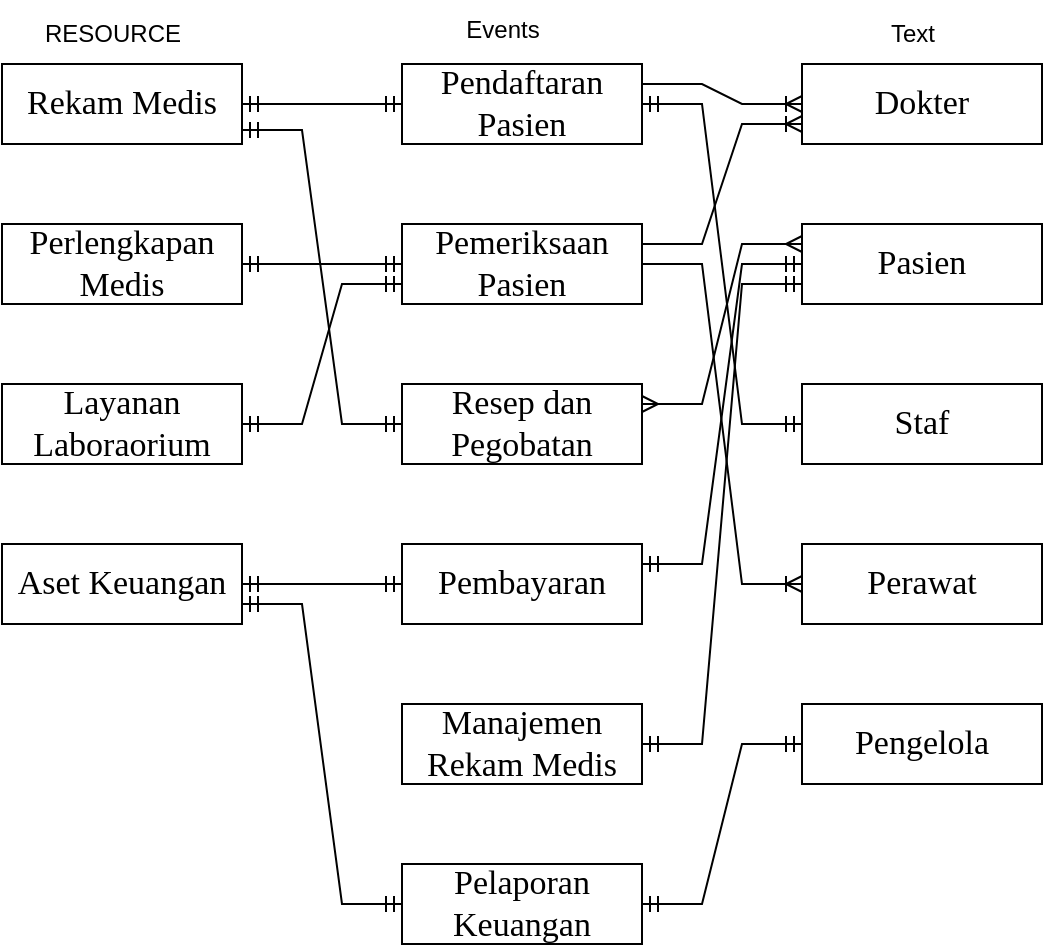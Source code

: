 <mxfile version="24.7.14">
  <diagram name="Halaman-1" id="00ovUJ1NheK7mZkcq8uC">
    <mxGraphModel dx="794" dy="432" grid="1" gridSize="10" guides="1" tooltips="1" connect="1" arrows="1" fold="1" page="1" pageScale="1" pageWidth="827" pageHeight="1169" math="0" shadow="0">
      <root>
        <mxCell id="0" />
        <mxCell id="1" parent="0" />
        <mxCell id="pdnsB1Ke9c1y5z3ZJbA7-1" value="&lt;font style=&quot;font-size: 17px;&quot;&gt;Rekam Medis&lt;br&gt;&lt;/font&gt;" style="rounded=0;whiteSpace=wrap;html=1;fontFamily=Garamond;" parent="1" vertex="1">
          <mxGeometry x="80" y="120" width="120" height="40" as="geometry" />
        </mxCell>
        <mxCell id="pdnsB1Ke9c1y5z3ZJbA7-3" value="RESOURCE" style="text;html=1;align=center;verticalAlign=middle;resizable=0;points=[];autosize=1;strokeColor=none;fillColor=none;" parent="1" vertex="1">
          <mxGeometry x="90" y="90" width="90" height="30" as="geometry" />
        </mxCell>
        <mxCell id="pdnsB1Ke9c1y5z3ZJbA7-4" value="&lt;font style=&quot;font-size: 17px;&quot;&gt;Perlengkapan Medis&lt;br&gt;&lt;/font&gt;" style="rounded=0;whiteSpace=wrap;html=1;fontFamily=Garamond;" parent="1" vertex="1">
          <mxGeometry x="80" y="200" width="120" height="40" as="geometry" />
        </mxCell>
        <mxCell id="pdnsB1Ke9c1y5z3ZJbA7-5" value="&lt;font style=&quot;font-size: 17px;&quot;&gt;Layanan Laboraorium&lt;br&gt;&lt;/font&gt;" style="rounded=0;whiteSpace=wrap;html=1;fontFamily=Garamond;" parent="1" vertex="1">
          <mxGeometry x="80" y="280" width="120" height="40" as="geometry" />
        </mxCell>
        <mxCell id="pdnsB1Ke9c1y5z3ZJbA7-6" value="&lt;font style=&quot;font-size: 17px;&quot;&gt;Aset Keuangan&lt;br&gt;&lt;/font&gt;" style="rounded=0;whiteSpace=wrap;html=1;fontFamily=Garamond;" parent="1" vertex="1">
          <mxGeometry x="80" y="360" width="120" height="40" as="geometry" />
        </mxCell>
        <mxCell id="pdnsB1Ke9c1y5z3ZJbA7-7" value="Events" style="text;html=1;align=center;verticalAlign=middle;resizable=0;points=[];autosize=1;strokeColor=none;fillColor=none;" parent="1" vertex="1">
          <mxGeometry x="300" y="88" width="60" height="30" as="geometry" />
        </mxCell>
        <mxCell id="pdnsB1Ke9c1y5z3ZJbA7-8" value="&lt;font style=&quot;font-size: 17px;&quot;&gt;Pendaftaran Pasien&lt;/font&gt;" style="rounded=0;whiteSpace=wrap;html=1;fontFamily=Garamond;" parent="1" vertex="1">
          <mxGeometry x="280" y="120" width="120" height="40" as="geometry" />
        </mxCell>
        <mxCell id="pdnsB1Ke9c1y5z3ZJbA7-9" value="&lt;font style=&quot;font-size: 17px;&quot;&gt;Pemeriksaan Pasien&lt;/font&gt;" style="rounded=0;whiteSpace=wrap;html=1;fontFamily=Garamond;" parent="1" vertex="1">
          <mxGeometry x="280" y="200" width="120" height="40" as="geometry" />
        </mxCell>
        <mxCell id="pdnsB1Ke9c1y5z3ZJbA7-10" value="&lt;font style=&quot;font-size: 17px;&quot;&gt;Resep dan Pegobatan&lt;/font&gt;" style="rounded=0;whiteSpace=wrap;html=1;fontFamily=Garamond;" parent="1" vertex="1">
          <mxGeometry x="280" y="280" width="120" height="40" as="geometry" />
        </mxCell>
        <mxCell id="pdnsB1Ke9c1y5z3ZJbA7-11" value="&lt;font style=&quot;font-size: 17px;&quot;&gt;Pembayaran&lt;/font&gt;" style="rounded=0;whiteSpace=wrap;html=1;fontFamily=Garamond;" parent="1" vertex="1">
          <mxGeometry x="280" y="360" width="120" height="40" as="geometry" />
        </mxCell>
        <mxCell id="pdnsB1Ke9c1y5z3ZJbA7-12" value="Text" style="text;html=1;align=center;verticalAlign=middle;resizable=0;points=[];autosize=1;strokeColor=none;fillColor=none;" parent="1" vertex="1">
          <mxGeometry x="510" y="90" width="50" height="30" as="geometry" />
        </mxCell>
        <mxCell id="pdnsB1Ke9c1y5z3ZJbA7-13" value="&lt;font style=&quot;font-size: 17px;&quot;&gt;Dokter &lt;br&gt;&lt;/font&gt;" style="rounded=0;whiteSpace=wrap;html=1;fontFamily=Garamond;" parent="1" vertex="1">
          <mxGeometry x="480" y="120" width="120" height="40" as="geometry" />
        </mxCell>
        <mxCell id="pdnsB1Ke9c1y5z3ZJbA7-14" value="&lt;font style=&quot;font-size: 17px;&quot;&gt;Pasien&lt;/font&gt;" style="rounded=0;whiteSpace=wrap;html=1;fontFamily=Garamond;" parent="1" vertex="1">
          <mxGeometry x="480" y="200" width="120" height="40" as="geometry" />
        </mxCell>
        <mxCell id="pdnsB1Ke9c1y5z3ZJbA7-15" value="&lt;font style=&quot;font-size: 17px;&quot;&gt;Pengelola&lt;/font&gt;" style="rounded=0;whiteSpace=wrap;html=1;fontFamily=Garamond;" parent="1" vertex="1">
          <mxGeometry x="480" y="440" width="120" height="40" as="geometry" />
        </mxCell>
        <mxCell id="pdnsB1Ke9c1y5z3ZJbA7-16" value="&lt;font style=&quot;font-size: 17px;&quot;&gt;Perawat&lt;/font&gt;" style="rounded=0;whiteSpace=wrap;html=1;fontFamily=Garamond;" parent="1" vertex="1">
          <mxGeometry x="480" y="360" width="120" height="40" as="geometry" />
        </mxCell>
        <mxCell id="pdnsB1Ke9c1y5z3ZJbA7-17" value="&lt;font style=&quot;font-size: 17px;&quot;&gt;Staf&lt;/font&gt;" style="rounded=0;whiteSpace=wrap;html=1;fontFamily=Garamond;" parent="1" vertex="1">
          <mxGeometry x="480" y="280" width="120" height="40" as="geometry" />
        </mxCell>
        <mxCell id="pdnsB1Ke9c1y5z3ZJbA7-18" value="&lt;font style=&quot;font-size: 17px;&quot;&gt;Manajemen Rekam Medis&lt;br&gt;&lt;/font&gt;" style="rounded=0;whiteSpace=wrap;html=1;fontFamily=Garamond;" parent="1" vertex="1">
          <mxGeometry x="280" y="440" width="120" height="40" as="geometry" />
        </mxCell>
        <mxCell id="pdnsB1Ke9c1y5z3ZJbA7-19" value="&lt;font style=&quot;font-size: 17px;&quot;&gt;Pelaporan Keuangan&lt;br&gt;&lt;/font&gt;" style="rounded=0;whiteSpace=wrap;html=1;fontFamily=Garamond;" parent="1" vertex="1">
          <mxGeometry x="280" y="520" width="120" height="40" as="geometry" />
        </mxCell>
        <mxCell id="P_bFzESuIn6gg0NRwHA_-3" value="" style="edgeStyle=entityRelationEdgeStyle;fontSize=12;html=1;endArrow=ERmandOne;startArrow=ERmandOne;rounded=0;entryX=0;entryY=0.5;entryDx=0;entryDy=0;exitX=1;exitY=0.5;exitDx=0;exitDy=0;" edge="1" parent="1" source="pdnsB1Ke9c1y5z3ZJbA7-1" target="pdnsB1Ke9c1y5z3ZJbA7-8">
          <mxGeometry width="100" height="100" relative="1" as="geometry">
            <mxPoint x="360" y="270" as="sourcePoint" />
            <mxPoint x="460" y="170" as="targetPoint" />
          </mxGeometry>
        </mxCell>
        <mxCell id="P_bFzESuIn6gg0NRwHA_-5" value="" style="edgeStyle=entityRelationEdgeStyle;fontSize=12;html=1;endArrow=ERmany;startArrow=ERmany;rounded=0;entryX=0;entryY=0.5;entryDx=0;entryDy=0;exitX=1;exitY=0.5;exitDx=0;exitDy=0;" edge="1" parent="1">
          <mxGeometry width="100" height="100" relative="1" as="geometry">
            <mxPoint x="400" y="290" as="sourcePoint" />
            <mxPoint x="480" y="210" as="targetPoint" />
          </mxGeometry>
        </mxCell>
        <mxCell id="P_bFzESuIn6gg0NRwHA_-6" value="" style="edgeStyle=entityRelationEdgeStyle;fontSize=12;html=1;endArrow=ERmandOne;startArrow=ERmandOne;rounded=0;entryX=0;entryY=0.5;entryDx=0;entryDy=0;" edge="1" parent="1" target="pdnsB1Ke9c1y5z3ZJbA7-17">
          <mxGeometry width="100" height="100" relative="1" as="geometry">
            <mxPoint x="400" y="140" as="sourcePoint" />
            <mxPoint x="520" y="110" as="targetPoint" />
            <Array as="points">
              <mxPoint x="450" y="-40" />
              <mxPoint x="450" y="-40" />
            </Array>
          </mxGeometry>
        </mxCell>
        <mxCell id="P_bFzESuIn6gg0NRwHA_-7" value="" style="edgeStyle=entityRelationEdgeStyle;fontSize=12;html=1;endArrow=ERmandOne;startArrow=ERmandOne;rounded=0;exitX=1;exitY=0.25;exitDx=0;exitDy=0;entryX=0;entryY=0.75;entryDx=0;entryDy=0;" edge="1" parent="1" source="pdnsB1Ke9c1y5z3ZJbA7-11">
          <mxGeometry width="100" height="100" relative="1" as="geometry">
            <mxPoint x="400" y="370" as="sourcePoint" />
            <mxPoint x="480" y="220" as="targetPoint" />
            <Array as="points">
              <mxPoint x="470" y="215" />
              <mxPoint x="480" y="215" />
            </Array>
          </mxGeometry>
        </mxCell>
        <mxCell id="P_bFzESuIn6gg0NRwHA_-8" value="" style="edgeStyle=entityRelationEdgeStyle;fontSize=12;html=1;endArrow=ERmandOne;startArrow=ERmandOne;rounded=0;exitX=1;exitY=0.5;exitDx=0;exitDy=0;entryX=0;entryY=0.75;entryDx=0;entryDy=0;" edge="1" parent="1" source="pdnsB1Ke9c1y5z3ZJbA7-18" target="pdnsB1Ke9c1y5z3ZJbA7-14">
          <mxGeometry width="100" height="100" relative="1" as="geometry">
            <mxPoint x="360" y="330" as="sourcePoint" />
            <mxPoint x="480" y="260" as="targetPoint" />
            <Array as="points">
              <mxPoint x="470" y="240" />
            </Array>
          </mxGeometry>
        </mxCell>
        <mxCell id="P_bFzESuIn6gg0NRwHA_-12" value="" style="edgeStyle=entityRelationEdgeStyle;fontSize=12;html=1;endArrow=ERoneToMany;rounded=0;entryX=0;entryY=0.5;entryDx=0;entryDy=0;exitX=1;exitY=0.5;exitDx=0;exitDy=0;" edge="1" parent="1" source="pdnsB1Ke9c1y5z3ZJbA7-9" target="pdnsB1Ke9c1y5z3ZJbA7-16">
          <mxGeometry width="100" height="100" relative="1" as="geometry">
            <mxPoint x="360" y="330" as="sourcePoint" />
            <mxPoint x="460" y="230" as="targetPoint" />
          </mxGeometry>
        </mxCell>
        <mxCell id="P_bFzESuIn6gg0NRwHA_-13" value="" style="edgeStyle=entityRelationEdgeStyle;fontSize=12;html=1;endArrow=ERmandOne;startArrow=ERmandOne;rounded=0;exitX=1;exitY=0.5;exitDx=0;exitDy=0;entryX=0;entryY=0.5;entryDx=0;entryDy=0;" edge="1" parent="1" source="pdnsB1Ke9c1y5z3ZJbA7-19" target="pdnsB1Ke9c1y5z3ZJbA7-15">
          <mxGeometry width="100" height="100" relative="1" as="geometry">
            <mxPoint x="360" y="410" as="sourcePoint" />
            <mxPoint x="460" y="310" as="targetPoint" />
          </mxGeometry>
        </mxCell>
        <mxCell id="P_bFzESuIn6gg0NRwHA_-14" value="" style="edgeStyle=entityRelationEdgeStyle;fontSize=12;html=1;endArrow=ERmandOne;startArrow=ERmandOne;rounded=0;exitX=1;exitY=0.5;exitDx=0;exitDy=0;entryX=0;entryY=0.5;entryDx=0;entryDy=0;" edge="1" parent="1" source="pdnsB1Ke9c1y5z3ZJbA7-4" target="pdnsB1Ke9c1y5z3ZJbA7-9">
          <mxGeometry width="100" height="100" relative="1" as="geometry">
            <mxPoint x="360" y="370" as="sourcePoint" />
            <mxPoint x="270" y="220" as="targetPoint" />
          </mxGeometry>
        </mxCell>
        <mxCell id="P_bFzESuIn6gg0NRwHA_-15" value="" style="edgeStyle=entityRelationEdgeStyle;fontSize=12;html=1;endArrow=ERmandOne;startArrow=ERmandOne;rounded=0;entryX=0;entryY=0.75;entryDx=0;entryDy=0;" edge="1" parent="1" target="pdnsB1Ke9c1y5z3ZJbA7-9">
          <mxGeometry width="100" height="100" relative="1" as="geometry">
            <mxPoint x="200" y="300" as="sourcePoint" />
            <mxPoint x="270" y="299.5" as="targetPoint" />
          </mxGeometry>
        </mxCell>
        <mxCell id="P_bFzESuIn6gg0NRwHA_-17" value="" style="edgeStyle=entityRelationEdgeStyle;fontSize=12;html=1;endArrow=ERmandOne;startArrow=ERmandOne;rounded=0;exitX=1;exitY=0.75;exitDx=0;exitDy=0;entryX=0;entryY=0.5;entryDx=0;entryDy=0;" edge="1" parent="1" source="pdnsB1Ke9c1y5z3ZJbA7-6" target="pdnsB1Ke9c1y5z3ZJbA7-19">
          <mxGeometry width="100" height="100" relative="1" as="geometry">
            <mxPoint x="360" y="410" as="sourcePoint" />
            <mxPoint x="460" y="310" as="targetPoint" />
          </mxGeometry>
        </mxCell>
        <mxCell id="P_bFzESuIn6gg0NRwHA_-18" value="" style="edgeStyle=entityRelationEdgeStyle;fontSize=12;html=1;endArrow=ERmandOne;startArrow=ERmandOne;rounded=0;exitX=1;exitY=0.5;exitDx=0;exitDy=0;entryX=0;entryY=0.5;entryDx=0;entryDy=0;" edge="1" parent="1" source="pdnsB1Ke9c1y5z3ZJbA7-6" target="pdnsB1Ke9c1y5z3ZJbA7-11">
          <mxGeometry width="100" height="100" relative="1" as="geometry">
            <mxPoint x="210" y="390" as="sourcePoint" />
            <mxPoint x="290" y="550" as="targetPoint" />
          </mxGeometry>
        </mxCell>
        <mxCell id="P_bFzESuIn6gg0NRwHA_-19" value="" style="edgeStyle=entityRelationEdgeStyle;fontSize=12;html=1;endArrow=ERmandOne;startArrow=ERmandOne;rounded=0;entryX=0;entryY=0.5;entryDx=0;entryDy=0;" edge="1" parent="1" target="pdnsB1Ke9c1y5z3ZJbA7-10">
          <mxGeometry width="100" height="100" relative="1" as="geometry">
            <mxPoint x="200" y="153" as="sourcePoint" />
            <mxPoint x="300" y="53" as="targetPoint" />
          </mxGeometry>
        </mxCell>
        <mxCell id="P_bFzESuIn6gg0NRwHA_-20" value="" style="edgeStyle=entityRelationEdgeStyle;fontSize=12;html=1;endArrow=ERoneToMany;rounded=0;entryX=0;entryY=0.5;entryDx=0;entryDy=0;exitX=1;exitY=0.25;exitDx=0;exitDy=0;" edge="1" parent="1" source="pdnsB1Ke9c1y5z3ZJbA7-8" target="pdnsB1Ke9c1y5z3ZJbA7-13">
          <mxGeometry width="100" height="100" relative="1" as="geometry">
            <mxPoint x="360" y="340" as="sourcePoint" />
            <mxPoint x="460" y="240" as="targetPoint" />
          </mxGeometry>
        </mxCell>
        <mxCell id="P_bFzESuIn6gg0NRwHA_-22" value="" style="edgeStyle=entityRelationEdgeStyle;fontSize=12;html=1;endArrow=ERoneToMany;rounded=0;exitX=1;exitY=0.25;exitDx=0;exitDy=0;" edge="1" parent="1" source="pdnsB1Ke9c1y5z3ZJbA7-9">
          <mxGeometry width="100" height="100" relative="1" as="geometry">
            <mxPoint x="410" y="140" as="sourcePoint" />
            <mxPoint x="480" y="150" as="targetPoint" />
          </mxGeometry>
        </mxCell>
      </root>
    </mxGraphModel>
  </diagram>
</mxfile>
